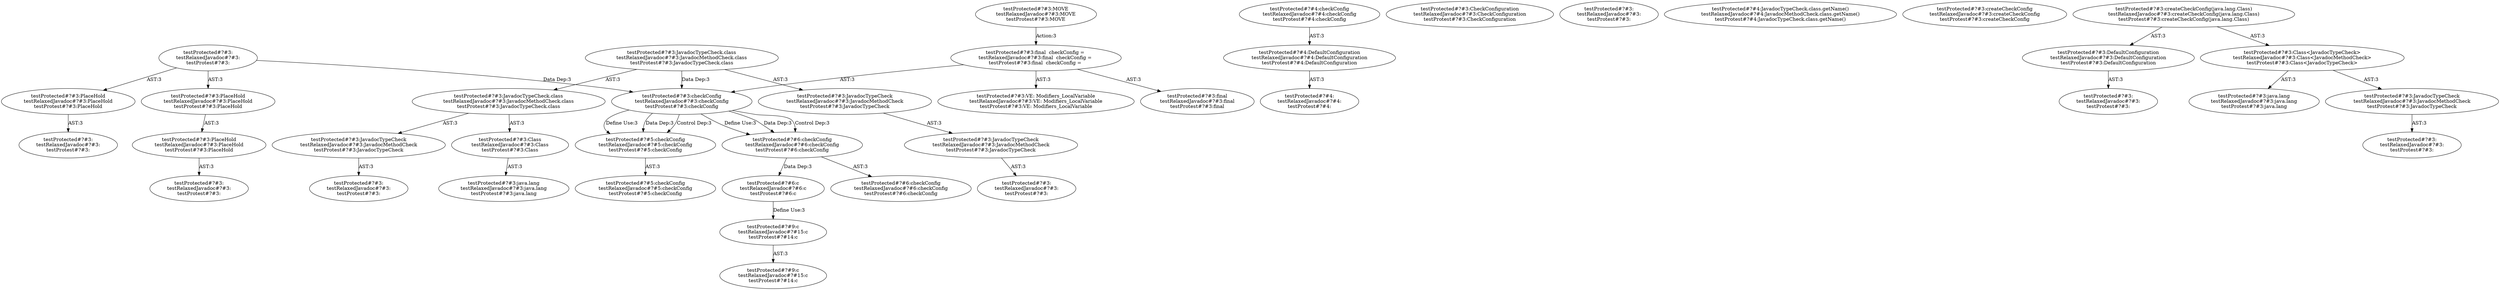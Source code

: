 digraph "Pattern" {
0 [label="testProtected#?#3:MOVE
testRelaxedJavadoc#?#3:MOVE
testProtest#?#3:MOVE" shape=ellipse]
1 [label="testProtected#?#3:final  checkConfig = 
testRelaxedJavadoc#?#3:final  checkConfig = 
testProtest#?#3:final  checkConfig = " shape=ellipse]
2 [label="testProtected#?#3:checkConfig
testRelaxedJavadoc#?#3:checkConfig
testProtest#?#3:checkConfig" shape=ellipse]
3 [label="testProtected#?#5:checkConfig
testRelaxedJavadoc#?#5:checkConfig
testProtest#?#5:checkConfig" shape=ellipse]
4 [label="testProtected#?#4:checkConfig
testRelaxedJavadoc#?#4:checkConfig
testProtest#?#4:checkConfig" shape=ellipse]
5 [label="testProtected#?#4:DefaultConfiguration
testRelaxedJavadoc#?#4:DefaultConfiguration
testProtest#?#4:DefaultConfiguration" shape=ellipse]
6 [label="testProtected#?#4:
testRelaxedJavadoc#?#4:
testProtest#?#4:" shape=ellipse]
7 [label="testProtected#?#6:checkConfig
testRelaxedJavadoc#?#6:checkConfig
testProtest#?#6:checkConfig" shape=ellipse]
8 [label="testProtected#?#6:checkConfig
testRelaxedJavadoc#?#6:checkConfig
testProtest#?#6:checkConfig" shape=ellipse]
9 [label="testProtected#?#9:c
testRelaxedJavadoc#?#15:c
testProtest#?#14:c" shape=ellipse]
10 [label="testProtected#?#9:c
testRelaxedJavadoc#?#15:c
testProtest#?#14:c" shape=ellipse]
11 [label="testProtected#?#5:checkConfig
testRelaxedJavadoc#?#5:checkConfig
testProtest#?#5:checkConfig" shape=ellipse]
12 [label="testProtected#?#6:c
testRelaxedJavadoc#?#6:c
testProtest#?#6:c" shape=ellipse]
13 [label="testProtected#?#3:CheckConfiguration
testRelaxedJavadoc#?#3:CheckConfiguration
testProtest#?#3:CheckConfiguration" shape=ellipse]
14 [label="testProtected#?#3:
testRelaxedJavadoc#?#3:
testProtest#?#3:" shape=ellipse]
15 [label="testProtected#?#4:JavadocTypeCheck.class.getName()
testRelaxedJavadoc#?#4:JavadocMethodCheck.class.getName()
testProtest#?#4:JavadocTypeCheck.class.getName()" shape=ellipse]
16 [label="testProtected#?#3:createCheckConfig
testRelaxedJavadoc#?#3:createCheckConfig
testProtest#?#3:createCheckConfig" shape=ellipse]
17 [label="testProtected#?#3:
testRelaxedJavadoc#?#3:
testProtest#?#3:" shape=ellipse]
18 [label="testProtected#?#3:PlaceHold
testRelaxedJavadoc#?#3:PlaceHold
testProtest#?#3:PlaceHold" shape=ellipse]
19 [label="testProtected#?#3:
testRelaxedJavadoc#?#3:
testProtest#?#3:" shape=ellipse]
20 [label="testProtected#?#3:PlaceHold
testRelaxedJavadoc#?#3:PlaceHold
testProtest#?#3:PlaceHold" shape=ellipse]
21 [label="testProtected#?#3:PlaceHold
testRelaxedJavadoc#?#3:PlaceHold
testProtest#?#3:PlaceHold" shape=ellipse]
22 [label="testProtected#?#3:
testRelaxedJavadoc#?#3:
testProtest#?#3:" shape=ellipse]
23 [label="testProtected#?#3:createCheckConfig(java.lang.Class)
testRelaxedJavadoc#?#3:createCheckConfig(java.lang.Class)
testProtest#?#3:createCheckConfig(java.lang.Class)" shape=ellipse]
24 [label="testProtected#?#3:DefaultConfiguration
testRelaxedJavadoc#?#3:DefaultConfiguration
testProtest#?#3:DefaultConfiguration" shape=ellipse]
25 [label="testProtected#?#3:
testRelaxedJavadoc#?#3:
testProtest#?#3:" shape=ellipse]
26 [label="testProtected#?#3:Class<JavadocTypeCheck>
testRelaxedJavadoc#?#3:Class<JavadocMethodCheck>
testProtest#?#3:Class<JavadocTypeCheck>" shape=ellipse]
27 [label="testProtected#?#3:java.lang
testRelaxedJavadoc#?#3:java.lang
testProtest#?#3:java.lang" shape=ellipse]
28 [label="testProtected#?#3:JavadocTypeCheck
testRelaxedJavadoc#?#3:JavadocMethodCheck
testProtest#?#3:JavadocTypeCheck" shape=ellipse]
29 [label="testProtected#?#3:
testRelaxedJavadoc#?#3:
testProtest#?#3:" shape=ellipse]
30 [label="testProtected#?#3:JavadocTypeCheck.class
testRelaxedJavadoc#?#3:JavadocMethodCheck.class
testProtest#?#3:JavadocTypeCheck.class" shape=ellipse]
31 [label="testProtected#?#3:JavadocTypeCheck
testRelaxedJavadoc#?#3:JavadocMethodCheck
testProtest#?#3:JavadocTypeCheck" shape=ellipse]
32 [label="testProtected#?#3:JavadocTypeCheck
testRelaxedJavadoc#?#3:JavadocMethodCheck
testProtest#?#3:JavadocTypeCheck" shape=ellipse]
33 [label="testProtected#?#3:
testRelaxedJavadoc#?#3:
testProtest#?#3:" shape=ellipse]
34 [label="testProtected#?#3:JavadocTypeCheck.class
testRelaxedJavadoc#?#3:JavadocMethodCheck.class
testProtest#?#3:JavadocTypeCheck.class" shape=ellipse]
35 [label="testProtected#?#3:JavadocTypeCheck
testRelaxedJavadoc#?#3:JavadocMethodCheck
testProtest#?#3:JavadocTypeCheck" shape=ellipse]
36 [label="testProtected#?#3:
testRelaxedJavadoc#?#3:
testProtest#?#3:" shape=ellipse]
37 [label="testProtected#?#3:Class
testRelaxedJavadoc#?#3:Class
testProtest#?#3:Class" shape=ellipse]
38 [label="testProtected#?#3:java.lang
testRelaxedJavadoc#?#3:java.lang
testProtest#?#3:java.lang" shape=ellipse]
39 [label="testProtected#?#3:VE: Modifiers_LocalVariable
testRelaxedJavadoc#?#3:VE: Modifiers_LocalVariable
testProtest#?#3:VE: Modifiers_LocalVariable" shape=ellipse]
40 [label="testProtected#?#3:final
testRelaxedJavadoc#?#3:final
testProtest#?#3:final" shape=ellipse]
0 -> 1 [label="Action:3"];
1 -> 2 [label="AST:3"];
1 -> 39 [label="AST:3"];
1 -> 40 [label="AST:3"];
2 -> 3 [label="Define Use:3"];
2 -> 3 [label="Data Dep:3"];
2 -> 3 [label="Control Dep:3"];
2 -> 7 [label="Define Use:3"];
2 -> 7 [label="Data Dep:3"];
2 -> 7 [label="Control Dep:3"];
3 -> 11 [label="AST:3"];
4 -> 5 [label="AST:3"];
5 -> 6 [label="AST:3"];
7 -> 8 [label="AST:3"];
7 -> 12 [label="Data Dep:3"];
9 -> 10 [label="AST:3"];
12 -> 9 [label="Define Use:3"];
17 -> 2 [label="Data Dep:3"];
17 -> 18 [label="AST:3"];
17 -> 20 [label="AST:3"];
18 -> 19 [label="AST:3"];
20 -> 21 [label="AST:3"];
21 -> 22 [label="AST:3"];
23 -> 24 [label="AST:3"];
23 -> 26 [label="AST:3"];
24 -> 25 [label="AST:3"];
26 -> 27 [label="AST:3"];
26 -> 28 [label="AST:3"];
28 -> 29 [label="AST:3"];
30 -> 2 [label="Data Dep:3"];
30 -> 31 [label="AST:3"];
30 -> 34 [label="AST:3"];
31 -> 32 [label="AST:3"];
32 -> 33 [label="AST:3"];
34 -> 35 [label="AST:3"];
34 -> 37 [label="AST:3"];
35 -> 36 [label="AST:3"];
37 -> 38 [label="AST:3"];
}